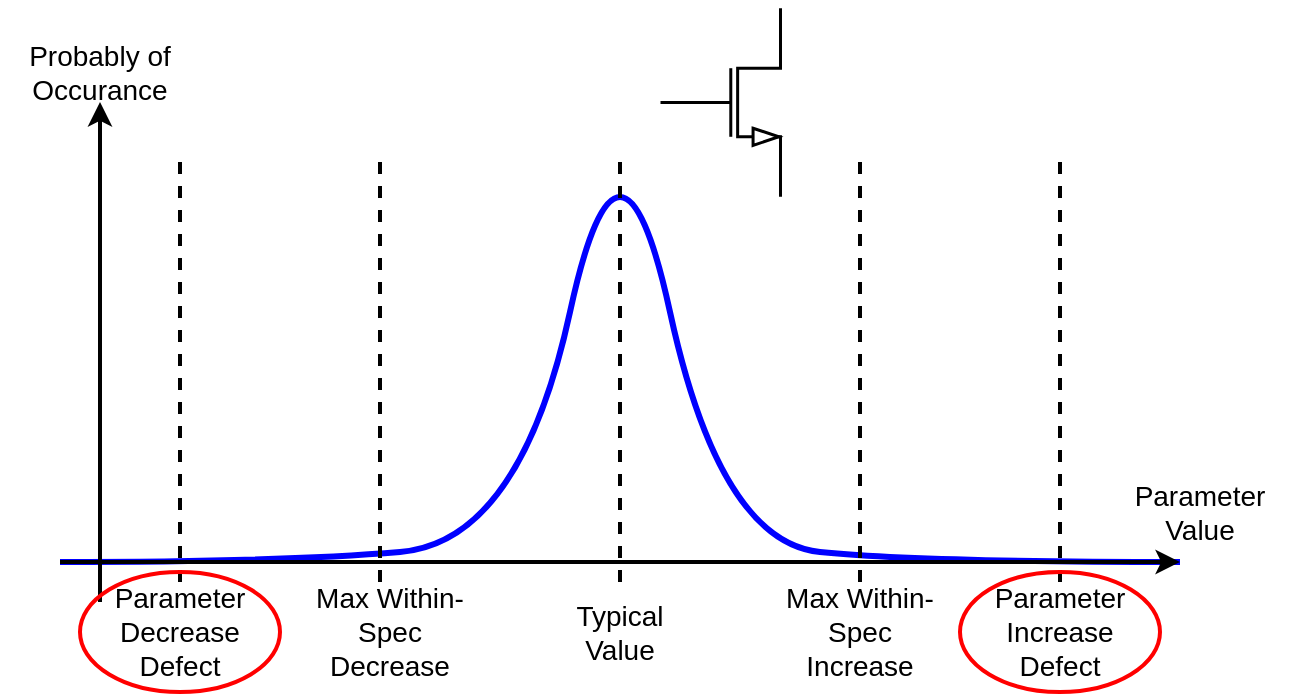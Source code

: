 <mxfile version="26.0.9">
  <diagram name="Page-1" id="iJKui2VGWMVnrmLaJV3V">
    <mxGraphModel dx="1368" dy="838" grid="1" gridSize="10" guides="1" tooltips="1" connect="1" arrows="1" fold="1" page="1" pageScale="1" pageWidth="827" pageHeight="1169" math="0" shadow="0">
      <root>
        <mxCell id="0" />
        <mxCell id="1" parent="0" />
        <mxCell id="BQD4FgXtAE1xvJUOUGTE-1" value="" style="verticalLabelPosition=bottom;shadow=0;dashed=0;align=center;html=1;verticalAlign=top;shape=mxgraph.electrical.transistors.nmos;pointerEvents=1;strokeWidth=1.5;fontSize=14;" parent="1" vertex="1">
          <mxGeometry x="500" y="160" width="60" height="100" as="geometry" />
        </mxCell>
        <mxCell id="BQD4FgXtAE1xvJUOUGTE-2" value="" style="curved=1;endArrow=none;html=1;rounded=0;startFill=0;strokeColor=#0000FF;strokeWidth=3;fontSize=14;" parent="1" edge="1">
          <mxGeometry width="50" height="50" relative="1" as="geometry">
            <mxPoint x="200" y="440" as="sourcePoint" />
            <mxPoint x="760" y="440" as="targetPoint" />
            <Array as="points">
              <mxPoint x="310" y="440" />
              <mxPoint x="430" y="430" />
              <mxPoint x="480" y="200" />
              <mxPoint x="530" y="430" />
              <mxPoint x="630" y="440" />
            </Array>
          </mxGeometry>
        </mxCell>
        <mxCell id="BQD4FgXtAE1xvJUOUGTE-3" value="" style="endArrow=none;html=1;rounded=0;dashed=1;strokeWidth=2;fontSize=14;" parent="1" edge="1">
          <mxGeometry width="50" height="50" relative="1" as="geometry">
            <mxPoint x="360" y="450" as="sourcePoint" />
            <mxPoint x="360" y="240" as="targetPoint" />
          </mxGeometry>
        </mxCell>
        <mxCell id="BQD4FgXtAE1xvJUOUGTE-4" value="" style="endArrow=none;html=1;rounded=0;dashed=1;strokeWidth=2;fontSize=14;" parent="1" edge="1">
          <mxGeometry width="50" height="50" relative="1" as="geometry">
            <mxPoint x="600" y="450" as="sourcePoint" />
            <mxPoint x="600" y="240" as="targetPoint" />
          </mxGeometry>
        </mxCell>
        <mxCell id="BQD4FgXtAE1xvJUOUGTE-5" value="" style="endArrow=none;html=1;rounded=0;dashed=1;strokeWidth=2;fontSize=14;" parent="1" edge="1">
          <mxGeometry width="50" height="50" relative="1" as="geometry">
            <mxPoint x="260" y="450" as="sourcePoint" />
            <mxPoint x="260" y="240" as="targetPoint" />
          </mxGeometry>
        </mxCell>
        <mxCell id="BQD4FgXtAE1xvJUOUGTE-6" value="" style="endArrow=none;html=1;rounded=0;dashed=1;strokeWidth=2;fontSize=14;" parent="1" edge="1">
          <mxGeometry width="50" height="50" relative="1" as="geometry">
            <mxPoint x="700" y="450" as="sourcePoint" />
            <mxPoint x="700" y="240" as="targetPoint" />
          </mxGeometry>
        </mxCell>
        <mxCell id="BQD4FgXtAE1xvJUOUGTE-7" value="" style="endArrow=none;html=1;rounded=0;dashed=1;strokeWidth=2;fontSize=14;" parent="1" edge="1">
          <mxGeometry width="50" height="50" relative="1" as="geometry">
            <mxPoint x="480" y="450" as="sourcePoint" />
            <mxPoint x="480" y="240" as="targetPoint" />
          </mxGeometry>
        </mxCell>
        <mxCell id="BQD4FgXtAE1xvJUOUGTE-8" value="Typical Value" style="text;html=1;align=center;verticalAlign=middle;whiteSpace=wrap;rounded=0;strokeWidth=2;fontSize=14;" parent="1" vertex="1">
          <mxGeometry x="450" y="460" width="60" height="30" as="geometry" />
        </mxCell>
        <mxCell id="BQD4FgXtAE1xvJUOUGTE-9" value="Max Within-Spec Increase" style="text;html=1;align=center;verticalAlign=middle;whiteSpace=wrap;rounded=0;strokeWidth=2;fontSize=14;" parent="1" vertex="1">
          <mxGeometry x="560" y="460" width="80" height="30" as="geometry" />
        </mxCell>
        <mxCell id="BQD4FgXtAE1xvJUOUGTE-10" value="Max Within-Spec Decrease" style="text;html=1;align=center;verticalAlign=middle;whiteSpace=wrap;rounded=0;strokeWidth=2;fontSize=14;" parent="1" vertex="1">
          <mxGeometry x="320" y="460" width="90" height="30" as="geometry" />
        </mxCell>
        <mxCell id="BQD4FgXtAE1xvJUOUGTE-12" value="Parameter Decrease Defect" style="text;html=1;align=center;verticalAlign=middle;whiteSpace=wrap;rounded=0;strokeWidth=2;fontSize=14;" parent="1" vertex="1">
          <mxGeometry x="210" y="460" width="100" height="30" as="geometry" />
        </mxCell>
        <mxCell id="BQD4FgXtAE1xvJUOUGTE-13" value="Parameter Increase Defect" style="text;html=1;align=center;verticalAlign=middle;whiteSpace=wrap;rounded=0;strokeWidth=2;fontSize=14;" parent="1" vertex="1">
          <mxGeometry x="650" y="460" width="100" height="30" as="geometry" />
        </mxCell>
        <mxCell id="BQD4FgXtAE1xvJUOUGTE-14" value="" style="endArrow=classic;html=1;rounded=0;strokeWidth=2;fontSize=14;" parent="1" edge="1">
          <mxGeometry width="50" height="50" relative="1" as="geometry">
            <mxPoint x="200" y="440" as="sourcePoint" />
            <mxPoint x="760" y="440" as="targetPoint" />
          </mxGeometry>
        </mxCell>
        <mxCell id="BQD4FgXtAE1xvJUOUGTE-16" value="Parameter Value" style="text;html=1;align=center;verticalAlign=middle;whiteSpace=wrap;rounded=0;strokeWidth=2;fontSize=14;" parent="1" vertex="1">
          <mxGeometry x="720" y="400" width="100" height="30" as="geometry" />
        </mxCell>
        <mxCell id="BQD4FgXtAE1xvJUOUGTE-17" value="" style="endArrow=classic;html=1;rounded=0;strokeWidth=2;fontSize=14;" parent="1" edge="1">
          <mxGeometry width="50" height="50" relative="1" as="geometry">
            <mxPoint x="220" y="460" as="sourcePoint" />
            <mxPoint x="220" y="210" as="targetPoint" />
          </mxGeometry>
        </mxCell>
        <mxCell id="BQD4FgXtAE1xvJUOUGTE-18" value="Probably of Occurance" style="text;html=1;align=center;verticalAlign=middle;whiteSpace=wrap;rounded=0;strokeWidth=2;fontSize=14;" parent="1" vertex="1">
          <mxGeometry x="170" y="180" width="100" height="30" as="geometry" />
        </mxCell>
        <mxCell id="BQD4FgXtAE1xvJUOUGTE-19" value="" style="ellipse;whiteSpace=wrap;html=1;fillColor=none;strokeColor=#FF0000;strokeWidth=2;fontSize=14;" parent="1" vertex="1">
          <mxGeometry x="210" y="445" width="100" height="60" as="geometry" />
        </mxCell>
        <mxCell id="BQD4FgXtAE1xvJUOUGTE-20" value="" style="ellipse;whiteSpace=wrap;html=1;fillColor=none;strokeColor=#FF0000;strokeWidth=2;fontSize=14;" parent="1" vertex="1">
          <mxGeometry x="650" y="445" width="100" height="60" as="geometry" />
        </mxCell>
      </root>
    </mxGraphModel>
  </diagram>
</mxfile>
